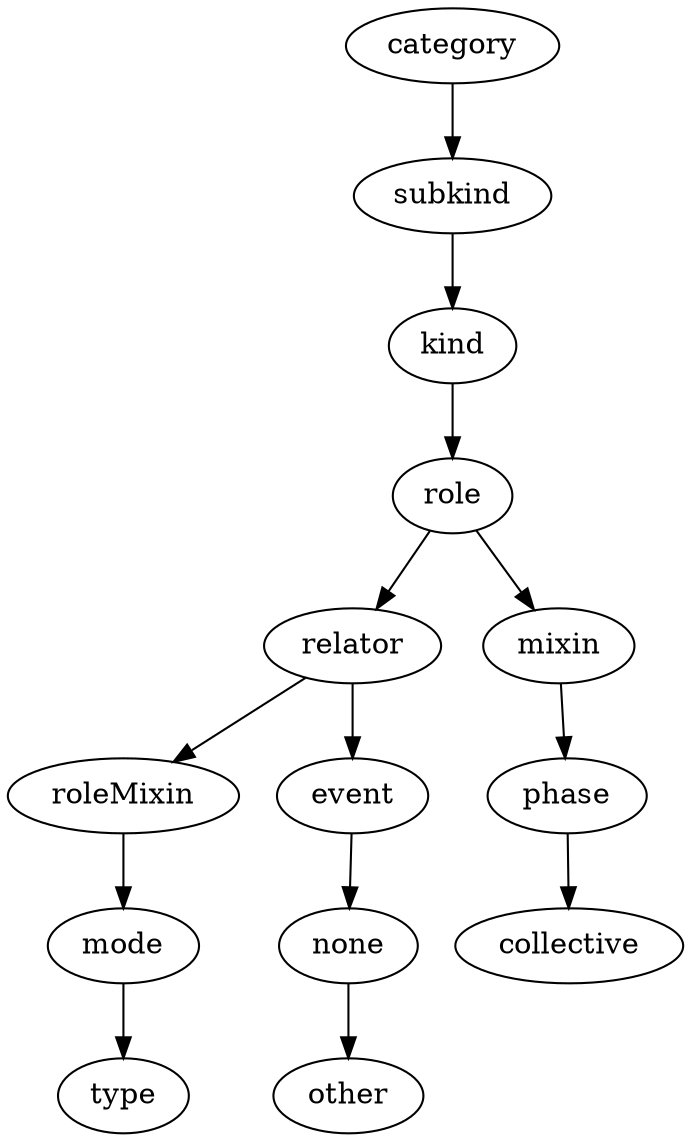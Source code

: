 strict digraph  {
category;
subkind;
kind;
role;
relator;
mixin;
roleMixin;
event;
mode;
type;
phase;
collective;
none;
other;
category -> subkind;
subkind -> kind;
kind -> role;
role -> relator;
role -> mixin;
relator -> roleMixin;
relator -> event;
mixin -> phase;
roleMixin -> mode;
event -> none;
mode -> type;
phase -> collective;
none -> other;
}
